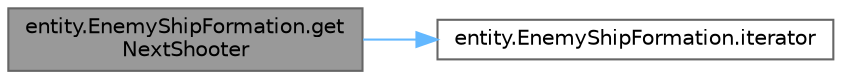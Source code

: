 digraph "entity.EnemyShipFormation.getNextShooter"
{
 // LATEX_PDF_SIZE
  bgcolor="transparent";
  edge [fontname=Helvetica,fontsize=10,labelfontname=Helvetica,labelfontsize=10];
  node [fontname=Helvetica,fontsize=10,shape=box,height=0.2,width=0.4];
  rankdir="LR";
  Node1 [id="Node000001",label="entity.EnemyShipFormation.get\lNextShooter",height=0.2,width=0.4,color="gray40", fillcolor="grey60", style="filled", fontcolor="black",tooltip="Gets the ship on a given column that will be in charge of shooting."];
  Node1 -> Node2 [id="edge1_Node000001_Node000002",color="steelblue1",style="solid",tooltip=" "];
  Node2 [id="Node000002",label="entity.EnemyShipFormation.iterator",height=0.2,width=0.4,color="grey40", fillcolor="white", style="filled",URL="$classentity_1_1_enemy_ship_formation.html#ae3846c622e67a11e12ba8bfe2cbf31fe",tooltip="Returns an iterator over the ships in the formation."];
}
